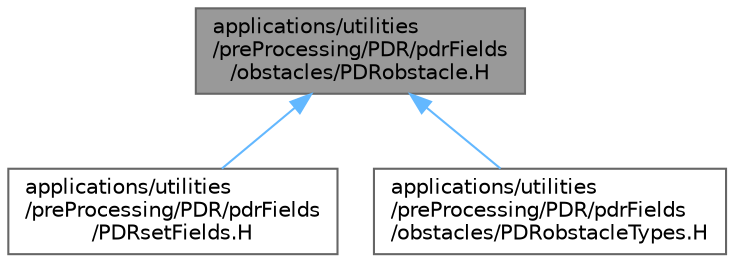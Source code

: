 digraph "applications/utilities/preProcessing/PDR/pdrFields/obstacles/PDRobstacle.H"
{
 // LATEX_PDF_SIZE
  bgcolor="transparent";
  edge [fontname=Helvetica,fontsize=10,labelfontname=Helvetica,labelfontsize=10];
  node [fontname=Helvetica,fontsize=10,shape=box,height=0.2,width=0.4];
  Node1 [id="Node000001",label="applications/utilities\l/preProcessing/PDR/pdrFields\l/obstacles/PDRobstacle.H",height=0.2,width=0.4,color="gray40", fillcolor="grey60", style="filled", fontcolor="black",tooltip=" "];
  Node1 -> Node2 [id="edge1_Node000001_Node000002",dir="back",color="steelblue1",style="solid",tooltip=" "];
  Node2 [id="Node000002",label="applications/utilities\l/preProcessing/PDR/pdrFields\l/PDRsetFields.H",height=0.2,width=0.4,color="grey40", fillcolor="white", style="filled",URL="$PDRsetFields_8H.html",tooltip="Preparation of fields for PDRFoam."];
  Node1 -> Node3 [id="edge2_Node000001_Node000003",dir="back",color="steelblue1",style="solid",tooltip=" "];
  Node3 [id="Node000003",label="applications/utilities\l/preProcessing/PDR/pdrFields\l/obstacles/PDRobstacleTypes.H",height=0.2,width=0.4,color="grey40", fillcolor="white", style="filled",URL="$PDRobstacleTypes_8H.html",tooltip=" "];
}
